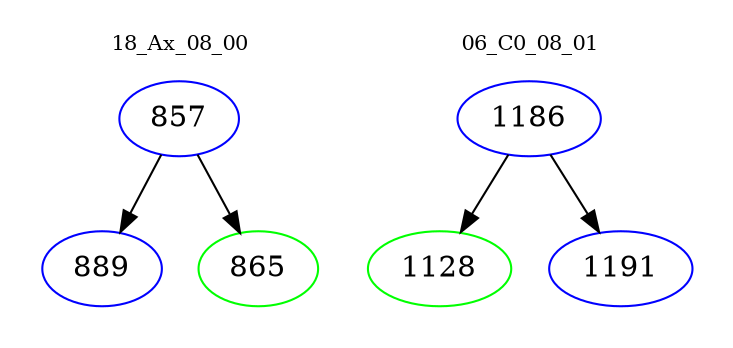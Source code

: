 digraph{
subgraph cluster_0 {
color = white
label = "18_Ax_08_00";
fontsize=10;
T0_857 [label="857", color="blue"]
T0_857 -> T0_889 [color="black"]
T0_889 [label="889", color="blue"]
T0_857 -> T0_865 [color="black"]
T0_865 [label="865", color="green"]
}
subgraph cluster_1 {
color = white
label = "06_C0_08_01";
fontsize=10;
T1_1186 [label="1186", color="blue"]
T1_1186 -> T1_1128 [color="black"]
T1_1128 [label="1128", color="green"]
T1_1186 -> T1_1191 [color="black"]
T1_1191 [label="1191", color="blue"]
}
}
